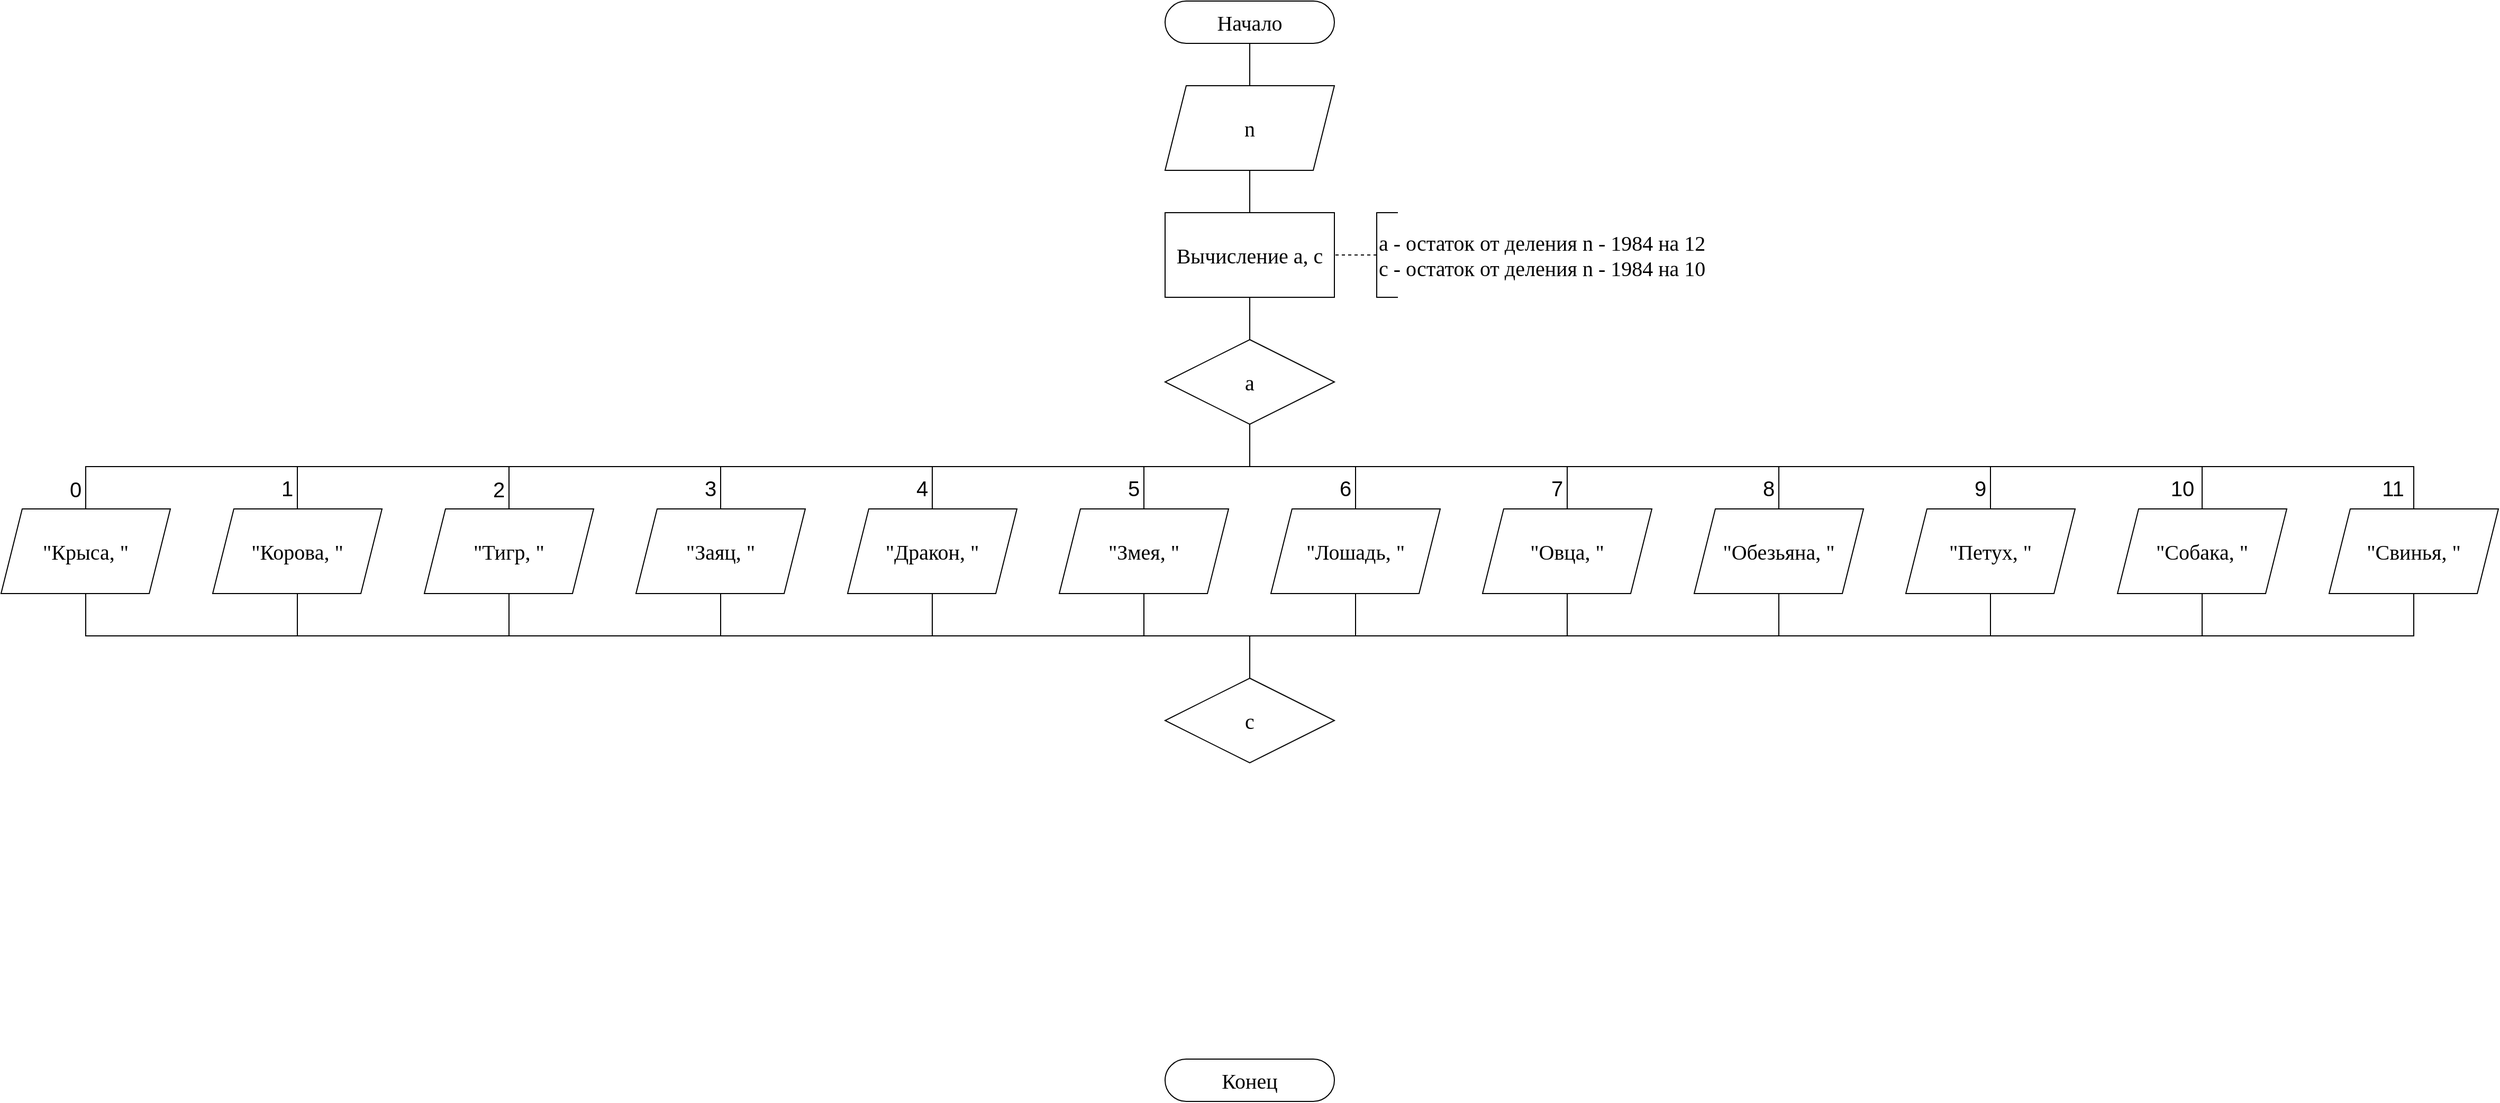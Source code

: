 <mxfile version="15.2.7" type="device"><diagram id="p_sSJPPd7CBM5PTrBs72" name="Страница 1"><mxGraphModel dx="3671" dy="1644" grid="1" gridSize="10" guides="1" tooltips="1" connect="1" arrows="1" fold="1" page="1" pageScale="1" pageWidth="827" pageHeight="1169" math="1" shadow="0"><root><mxCell id="0"/><mxCell id="1" parent="0"/><mxCell id="N-GZp5l3dZXzcz5o_aDv-4" value="" style="edgeStyle=orthogonalEdgeStyle;rounded=0;orthogonalLoop=1;jettySize=auto;html=1;endArrow=none;endFill=0;fontFamily=Times New Roman;fontSize=20;" parent="1" source="N-GZp5l3dZXzcz5o_aDv-1" target="N-GZp5l3dZXzcz5o_aDv-2" edge="1"><mxGeometry relative="1" as="geometry"/></mxCell><mxCell id="N-GZp5l3dZXzcz5o_aDv-1" value="Начало" style="rounded=1;whiteSpace=wrap;html=1;arcSize=50;fontFamily=Times New Roman;fontSize=20;" parent="1" vertex="1"><mxGeometry x="280" y="80" width="160" height="40" as="geometry"/></mxCell><mxCell id="Sp5nAANRLCifuOTijUDB-2" value="" style="edgeStyle=orthogonalEdgeStyle;rounded=0;orthogonalLoop=1;jettySize=auto;html=1;endArrow=none;endFill=0;fontFamily=Times New Roman;fontSize=20;" parent="1" source="N-GZp5l3dZXzcz5o_aDv-2" target="Sp5nAANRLCifuOTijUDB-1" edge="1"><mxGeometry relative="1" as="geometry"/></mxCell><mxCell id="N-GZp5l3dZXzcz5o_aDv-2" value="n" style="shape=parallelogram;perimeter=parallelogramPerimeter;whiteSpace=wrap;html=1;fixedSize=1;fontFamily=Times New Roman;fontSize=20;" parent="1" vertex="1"><mxGeometry x="280" y="160" width="160" height="80" as="geometry"/></mxCell><mxCell id="weTjGSQ2ajKaBHKCV5kZ-13" value="" style="edgeStyle=orthogonalEdgeStyle;rounded=0;orthogonalLoop=1;jettySize=auto;html=1;endArrow=none;endFill=0;" edge="1" parent="1" source="N-GZp5l3dZXzcz5o_aDv-3" target="weTjGSQ2ajKaBHKCV5kZ-3"><mxGeometry relative="1" as="geometry"/></mxCell><mxCell id="weTjGSQ2ajKaBHKCV5kZ-35" value="6" style="edgeLabel;html=1;align=center;verticalAlign=middle;resizable=0;points=[];fontSize=20;" vertex="1" connectable="0" parent="weTjGSQ2ajKaBHKCV5kZ-13"><mxGeometry x="0.861" relative="1" as="geometry"><mxPoint x="-10" y="-8" as="offset"/></mxGeometry></mxCell><mxCell id="weTjGSQ2ajKaBHKCV5kZ-15" style="edgeStyle=orthogonalEdgeStyle;rounded=0;orthogonalLoop=1;jettySize=auto;html=1;endArrow=none;endFill=0;" edge="1" parent="1" source="N-GZp5l3dZXzcz5o_aDv-3" target="weTjGSQ2ajKaBHKCV5kZ-2"><mxGeometry relative="1" as="geometry"/></mxCell><mxCell id="weTjGSQ2ajKaBHKCV5kZ-34" value="5" style="edgeLabel;html=1;align=center;verticalAlign=middle;resizable=0;points=[];fontSize=20;" vertex="1" connectable="0" parent="weTjGSQ2ajKaBHKCV5kZ-15"><mxGeometry x="0.899" relative="1" as="geometry"><mxPoint x="-10" y="-11" as="offset"/></mxGeometry></mxCell><mxCell id="weTjGSQ2ajKaBHKCV5kZ-16" style="edgeStyle=orthogonalEdgeStyle;rounded=0;orthogonalLoop=1;jettySize=auto;html=1;endArrow=none;endFill=0;entryX=0.5;entryY=0;entryDx=0;entryDy=0;exitX=0.5;exitY=1;exitDx=0;exitDy=0;" edge="1" parent="1" source="N-GZp5l3dZXzcz5o_aDv-3" target="weTjGSQ2ajKaBHKCV5kZ-1"><mxGeometry relative="1" as="geometry"/></mxCell><mxCell id="weTjGSQ2ajKaBHKCV5kZ-33" value="4" style="edgeLabel;html=1;align=center;verticalAlign=middle;resizable=0;points=[];fontSize=20;" vertex="1" connectable="0" parent="weTjGSQ2ajKaBHKCV5kZ-16"><mxGeometry x="0.952" relative="1" as="geometry"><mxPoint x="-10" y="-11" as="offset"/></mxGeometry></mxCell><mxCell id="weTjGSQ2ajKaBHKCV5kZ-17" style="edgeStyle=orthogonalEdgeStyle;rounded=0;orthogonalLoop=1;jettySize=auto;html=1;exitX=0.5;exitY=1;exitDx=0;exitDy=0;entryX=0.5;entryY=0;entryDx=0;entryDy=0;endArrow=none;endFill=0;" edge="1" parent="1" source="N-GZp5l3dZXzcz5o_aDv-3" target="weTjGSQ2ajKaBHKCV5kZ-7"><mxGeometry relative="1" as="geometry"/></mxCell><mxCell id="weTjGSQ2ajKaBHKCV5kZ-31" value="3" style="edgeLabel;html=1;align=center;verticalAlign=middle;resizable=0;points=[];fontSize=20;" vertex="1" connectable="0" parent="weTjGSQ2ajKaBHKCV5kZ-17"><mxGeometry x="0.904" relative="1" as="geometry"><mxPoint x="-10" y="8" as="offset"/></mxGeometry></mxCell><mxCell id="weTjGSQ2ajKaBHKCV5kZ-18" style="edgeStyle=orthogonalEdgeStyle;rounded=0;orthogonalLoop=1;jettySize=auto;html=1;entryX=0.5;entryY=0;entryDx=0;entryDy=0;endArrow=none;endFill=0;exitX=0.5;exitY=1;exitDx=0;exitDy=0;" edge="1" parent="1" source="N-GZp5l3dZXzcz5o_aDv-3" target="weTjGSQ2ajKaBHKCV5kZ-8"><mxGeometry relative="1" as="geometry"/></mxCell><mxCell id="weTjGSQ2ajKaBHKCV5kZ-30" value="2" style="edgeLabel;html=1;align=center;verticalAlign=middle;resizable=0;points=[];fontSize=20;" vertex="1" connectable="0" parent="weTjGSQ2ajKaBHKCV5kZ-18"><mxGeometry x="0.97" y="-2" relative="1" as="geometry"><mxPoint x="-8" y="-8" as="offset"/></mxGeometry></mxCell><mxCell id="weTjGSQ2ajKaBHKCV5kZ-19" style="edgeStyle=orthogonalEdgeStyle;rounded=0;orthogonalLoop=1;jettySize=auto;html=1;entryX=0.5;entryY=0;entryDx=0;entryDy=0;endArrow=none;endFill=0;exitX=0.5;exitY=1;exitDx=0;exitDy=0;" edge="1" parent="1" source="N-GZp5l3dZXzcz5o_aDv-3" target="weTjGSQ2ajKaBHKCV5kZ-10"><mxGeometry relative="1" as="geometry"/></mxCell><mxCell id="weTjGSQ2ajKaBHKCV5kZ-29" value="1" style="edgeLabel;html=1;align=center;verticalAlign=middle;resizable=0;points=[];fontSize=20;" vertex="1" connectable="0" parent="weTjGSQ2ajKaBHKCV5kZ-19"><mxGeometry x="0.975" relative="1" as="geometry"><mxPoint x="-10" y="-8" as="offset"/></mxGeometry></mxCell><mxCell id="weTjGSQ2ajKaBHKCV5kZ-21" style="edgeStyle=orthogonalEdgeStyle;rounded=0;orthogonalLoop=1;jettySize=auto;html=1;entryX=0.5;entryY=0;entryDx=0;entryDy=0;endArrow=none;endFill=0;exitX=0.5;exitY=1;exitDx=0;exitDy=0;" edge="1" parent="1" source="N-GZp5l3dZXzcz5o_aDv-3" target="weTjGSQ2ajKaBHKCV5kZ-12"><mxGeometry relative="1" as="geometry"/></mxCell><mxCell id="weTjGSQ2ajKaBHKCV5kZ-27" value="0" style="edgeLabel;html=1;align=center;verticalAlign=middle;resizable=0;points=[];fontSize=20;" vertex="1" connectable="0" parent="weTjGSQ2ajKaBHKCV5kZ-21"><mxGeometry x="0.953" y="-1" relative="1" as="geometry"><mxPoint x="-9" y="8" as="offset"/></mxGeometry></mxCell><mxCell id="weTjGSQ2ajKaBHKCV5kZ-22" style="edgeStyle=orthogonalEdgeStyle;rounded=0;orthogonalLoop=1;jettySize=auto;html=1;entryX=0.5;entryY=0;entryDx=0;entryDy=0;endArrow=none;endFill=0;exitX=0.5;exitY=1;exitDx=0;exitDy=0;" edge="1" parent="1" source="N-GZp5l3dZXzcz5o_aDv-3" target="weTjGSQ2ajKaBHKCV5kZ-4"><mxGeometry relative="1" as="geometry"/></mxCell><mxCell id="weTjGSQ2ajKaBHKCV5kZ-36" value="7" style="edgeLabel;html=1;align=center;verticalAlign=middle;resizable=0;points=[];fontSize=20;" vertex="1" connectable="0" parent="weTjGSQ2ajKaBHKCV5kZ-22"><mxGeometry x="0.945" y="1" relative="1" as="geometry"><mxPoint x="-11" y="-10" as="offset"/></mxGeometry></mxCell><mxCell id="weTjGSQ2ajKaBHKCV5kZ-23" style="edgeStyle=orthogonalEdgeStyle;rounded=0;orthogonalLoop=1;jettySize=auto;html=1;entryX=0.5;entryY=0;entryDx=0;entryDy=0;endArrow=none;endFill=0;exitX=0.5;exitY=1;exitDx=0;exitDy=0;" edge="1" parent="1" source="N-GZp5l3dZXzcz5o_aDv-3" target="weTjGSQ2ajKaBHKCV5kZ-5"><mxGeometry relative="1" as="geometry"/></mxCell><mxCell id="weTjGSQ2ajKaBHKCV5kZ-37" value="8" style="edgeLabel;html=1;align=center;verticalAlign=middle;resizable=0;points=[];fontSize=20;" vertex="1" connectable="0" parent="weTjGSQ2ajKaBHKCV5kZ-23"><mxGeometry x="0.969" y="2" relative="1" as="geometry"><mxPoint x="-12" y="-11" as="offset"/></mxGeometry></mxCell><mxCell id="weTjGSQ2ajKaBHKCV5kZ-24" style="edgeStyle=orthogonalEdgeStyle;rounded=0;orthogonalLoop=1;jettySize=auto;html=1;entryX=0.5;entryY=0;entryDx=0;entryDy=0;endArrow=none;endFill=0;exitX=0.5;exitY=1;exitDx=0;exitDy=0;" edge="1" parent="1" source="N-GZp5l3dZXzcz5o_aDv-3" target="weTjGSQ2ajKaBHKCV5kZ-6"><mxGeometry relative="1" as="geometry"/></mxCell><mxCell id="weTjGSQ2ajKaBHKCV5kZ-38" value="9" style="edgeLabel;html=1;align=center;verticalAlign=middle;resizable=0;points=[];fontSize=20;" vertex="1" connectable="0" parent="weTjGSQ2ajKaBHKCV5kZ-24"><mxGeometry x="0.971" relative="1" as="geometry"><mxPoint x="-10" y="-9" as="offset"/></mxGeometry></mxCell><mxCell id="weTjGSQ2ajKaBHKCV5kZ-25" style="edgeStyle=orthogonalEdgeStyle;rounded=0;orthogonalLoop=1;jettySize=auto;html=1;entryX=0.5;entryY=0;entryDx=0;entryDy=0;endArrow=none;endFill=0;exitX=0.5;exitY=1;exitDx=0;exitDy=0;" edge="1" parent="1" source="N-GZp5l3dZXzcz5o_aDv-3" target="weTjGSQ2ajKaBHKCV5kZ-9"><mxGeometry relative="1" as="geometry"/></mxCell><mxCell id="weTjGSQ2ajKaBHKCV5kZ-39" value="10" style="edgeLabel;html=1;align=center;verticalAlign=middle;resizable=0;points=[];fontSize=20;" vertex="1" connectable="0" parent="weTjGSQ2ajKaBHKCV5kZ-25"><mxGeometry x="0.976" y="-1" relative="1" as="geometry"><mxPoint x="-18" y="-8" as="offset"/></mxGeometry></mxCell><mxCell id="weTjGSQ2ajKaBHKCV5kZ-26" style="edgeStyle=orthogonalEdgeStyle;rounded=0;orthogonalLoop=1;jettySize=auto;html=1;entryX=0.5;entryY=0;entryDx=0;entryDy=0;endArrow=none;endFill=0;exitX=0.5;exitY=1;exitDx=0;exitDy=0;" edge="1" parent="1" source="N-GZp5l3dZXzcz5o_aDv-3" target="weTjGSQ2ajKaBHKCV5kZ-11"><mxGeometry relative="1" as="geometry"/></mxCell><mxCell id="weTjGSQ2ajKaBHKCV5kZ-40" value="11" style="edgeLabel;html=1;align=center;verticalAlign=middle;resizable=0;points=[];fontSize=20;" vertex="1" connectable="0" parent="weTjGSQ2ajKaBHKCV5kZ-26"><mxGeometry x="0.981" y="2" relative="1" as="geometry"><mxPoint x="-22" y="-9" as="offset"/></mxGeometry></mxCell><mxCell id="N-GZp5l3dZXzcz5o_aDv-3" value="a" style="rhombus;whiteSpace=wrap;html=1;fontFamily=Times New Roman;fontSize=20;" parent="1" vertex="1"><mxGeometry x="280" y="400" width="160" height="80" as="geometry"/></mxCell><mxCell id="N-GZp5l3dZXzcz5o_aDv-18" value="Конец" style="rounded=1;whiteSpace=wrap;html=1;arcSize=50;fontFamily=Times New Roman;fontSize=20;" parent="1" vertex="1"><mxGeometry x="280" y="1080" width="160" height="40" as="geometry"/></mxCell><mxCell id="Sp5nAANRLCifuOTijUDB-3" value="" style="edgeStyle=orthogonalEdgeStyle;rounded=0;orthogonalLoop=1;jettySize=auto;html=1;endArrow=none;endFill=0;fontFamily=Times New Roman;fontSize=20;" parent="1" source="Sp5nAANRLCifuOTijUDB-1" target="N-GZp5l3dZXzcz5o_aDv-3" edge="1"><mxGeometry relative="1" as="geometry"/></mxCell><mxCell id="Sp5nAANRLCifuOTijUDB-1" value="Вычисление a, c" style="rounded=0;whiteSpace=wrap;html=1;fontSize=20;fontFamily=Times New Roman;" parent="1" vertex="1"><mxGeometry x="280" y="280" width="160" height="80" as="geometry"/></mxCell><mxCell id="Sp5nAANRLCifuOTijUDB-5" value="" style="edgeStyle=orthogonalEdgeStyle;rounded=0;orthogonalLoop=1;jettySize=auto;html=1;fontSize=20;endArrow=none;endFill=0;dashed=1;fontFamily=Times New Roman;" parent="1" source="Sp5nAANRLCifuOTijUDB-4" target="Sp5nAANRLCifuOTijUDB-1" edge="1"><mxGeometry relative="1" as="geometry"/></mxCell><mxCell id="Sp5nAANRLCifuOTijUDB-4" value="&lt;div style=&quot;text-align: center&quot;&gt;&lt;font style=&quot;font-size: 20px&quot;&gt;a - остаток от деления n - 1984 на 12&lt;/font&gt;&lt;/div&gt;&lt;div style=&quot;text-align: center&quot;&gt;&lt;div&gt;&lt;font style=&quot;font-size: 20px&quot;&gt;с - остаток от деления n - 1984 на 10&lt;/font&gt;&lt;/div&gt;&lt;/div&gt;" style="strokeWidth=1;html=1;shape=mxgraph.flowchart.annotation_1;align=left;pointerEvents=1;fontSize=20;spacing=2;fontFamily=Times New Roman;" parent="1" vertex="1"><mxGeometry x="480" y="280" width="20" height="80" as="geometry"/></mxCell><mxCell id="weTjGSQ2ajKaBHKCV5kZ-46" style="edgeStyle=orthogonalEdgeStyle;rounded=0;orthogonalLoop=1;jettySize=auto;html=1;entryX=0.5;entryY=0;entryDx=0;entryDy=0;fontSize=20;endArrow=none;endFill=0;exitX=0.5;exitY=1;exitDx=0;exitDy=0;" edge="1" parent="1" source="weTjGSQ2ajKaBHKCV5kZ-1" target="weTjGSQ2ajKaBHKCV5kZ-41"><mxGeometry relative="1" as="geometry"/></mxCell><mxCell id="weTjGSQ2ajKaBHKCV5kZ-1" value="&quot;Дракон, &quot;" style="shape=parallelogram;perimeter=parallelogramPerimeter;whiteSpace=wrap;html=1;fixedSize=1;fontFamily=Times New Roman;fontSize=20;" vertex="1" parent="1"><mxGeometry x="-20" y="560" width="160" height="80" as="geometry"/></mxCell><mxCell id="weTjGSQ2ajKaBHKCV5kZ-47" style="edgeStyle=orthogonalEdgeStyle;rounded=0;orthogonalLoop=1;jettySize=auto;html=1;fontSize=20;endArrow=none;endFill=0;exitX=0.5;exitY=1;exitDx=0;exitDy=0;" edge="1" parent="1" source="weTjGSQ2ajKaBHKCV5kZ-2"><mxGeometry relative="1" as="geometry"><mxPoint x="360" y="700" as="targetPoint"/><Array as="points"><mxPoint x="260" y="680"/><mxPoint x="360" y="680"/></Array></mxGeometry></mxCell><mxCell id="weTjGSQ2ajKaBHKCV5kZ-2" value="&quot;Змея, &quot;" style="shape=parallelogram;perimeter=parallelogramPerimeter;whiteSpace=wrap;html=1;fixedSize=1;fontFamily=Times New Roman;fontSize=20;" vertex="1" parent="1"><mxGeometry x="180" y="560" width="160" height="80" as="geometry"/></mxCell><mxCell id="weTjGSQ2ajKaBHKCV5kZ-48" style="edgeStyle=orthogonalEdgeStyle;rounded=0;orthogonalLoop=1;jettySize=auto;html=1;entryX=0.5;entryY=0;entryDx=0;entryDy=0;fontSize=20;endArrow=none;endFill=0;" edge="1" parent="1" source="weTjGSQ2ajKaBHKCV5kZ-3" target="weTjGSQ2ajKaBHKCV5kZ-41"><mxGeometry relative="1" as="geometry"/></mxCell><mxCell id="weTjGSQ2ajKaBHKCV5kZ-3" value="&quot;Лошадь, &quot;" style="shape=parallelogram;perimeter=parallelogramPerimeter;whiteSpace=wrap;html=1;fixedSize=1;fontFamily=Times New Roman;fontSize=20;" vertex="1" parent="1"><mxGeometry x="380" y="560" width="160" height="80" as="geometry"/></mxCell><mxCell id="weTjGSQ2ajKaBHKCV5kZ-49" style="edgeStyle=orthogonalEdgeStyle;rounded=0;orthogonalLoop=1;jettySize=auto;html=1;entryX=0.5;entryY=0;entryDx=0;entryDy=0;fontSize=20;endArrow=none;endFill=0;exitX=0.5;exitY=1;exitDx=0;exitDy=0;" edge="1" parent="1" source="weTjGSQ2ajKaBHKCV5kZ-4" target="weTjGSQ2ajKaBHKCV5kZ-41"><mxGeometry relative="1" as="geometry"/></mxCell><mxCell id="weTjGSQ2ajKaBHKCV5kZ-4" value="&quot;Овца, &quot;" style="shape=parallelogram;perimeter=parallelogramPerimeter;whiteSpace=wrap;html=1;fixedSize=1;fontFamily=Times New Roman;fontSize=20;" vertex="1" parent="1"><mxGeometry x="580" y="560" width="160" height="80" as="geometry"/></mxCell><mxCell id="weTjGSQ2ajKaBHKCV5kZ-50" style="edgeStyle=orthogonalEdgeStyle;rounded=0;orthogonalLoop=1;jettySize=auto;html=1;entryX=0.5;entryY=0;entryDx=0;entryDy=0;fontSize=20;endArrow=none;endFill=0;exitX=0.5;exitY=1;exitDx=0;exitDy=0;exitPerimeter=0;" edge="1" parent="1" source="weTjGSQ2ajKaBHKCV5kZ-5" target="weTjGSQ2ajKaBHKCV5kZ-41"><mxGeometry relative="1" as="geometry"/></mxCell><mxCell id="weTjGSQ2ajKaBHKCV5kZ-5" value="&quot;Обезьяна, &quot;" style="shape=parallelogram;perimeter=parallelogramPerimeter;whiteSpace=wrap;html=1;fixedSize=1;fontFamily=Times New Roman;fontSize=20;" vertex="1" parent="1"><mxGeometry x="780" y="560" width="160" height="80" as="geometry"/></mxCell><mxCell id="weTjGSQ2ajKaBHKCV5kZ-51" style="edgeStyle=orthogonalEdgeStyle;rounded=0;orthogonalLoop=1;jettySize=auto;html=1;fontSize=20;endArrow=none;endFill=0;exitX=0.5;exitY=1;exitDx=0;exitDy=0;" edge="1" parent="1" source="weTjGSQ2ajKaBHKCV5kZ-6" target="weTjGSQ2ajKaBHKCV5kZ-41"><mxGeometry relative="1" as="geometry"/></mxCell><mxCell id="weTjGSQ2ajKaBHKCV5kZ-6" value="&quot;Петух, &quot;" style="shape=parallelogram;perimeter=parallelogramPerimeter;whiteSpace=wrap;html=1;fixedSize=1;fontFamily=Times New Roman;fontSize=20;" vertex="1" parent="1"><mxGeometry x="980" y="560" width="160" height="80" as="geometry"/></mxCell><mxCell id="weTjGSQ2ajKaBHKCV5kZ-45" style="edgeStyle=orthogonalEdgeStyle;rounded=0;orthogonalLoop=1;jettySize=auto;html=1;entryX=0.5;entryY=0;entryDx=0;entryDy=0;fontSize=20;endArrow=none;endFill=0;exitX=0.5;exitY=1;exitDx=0;exitDy=0;" edge="1" parent="1" source="weTjGSQ2ajKaBHKCV5kZ-7" target="weTjGSQ2ajKaBHKCV5kZ-41"><mxGeometry relative="1" as="geometry"/></mxCell><mxCell id="weTjGSQ2ajKaBHKCV5kZ-7" value="&quot;Заяц, &quot;" style="shape=parallelogram;perimeter=parallelogramPerimeter;whiteSpace=wrap;html=1;fixedSize=1;fontFamily=Times New Roman;fontSize=20;" vertex="1" parent="1"><mxGeometry x="-220" y="560" width="160" height="80" as="geometry"/></mxCell><mxCell id="weTjGSQ2ajKaBHKCV5kZ-44" style="edgeStyle=orthogonalEdgeStyle;rounded=0;orthogonalLoop=1;jettySize=auto;html=1;entryX=0.5;entryY=0;entryDx=0;entryDy=0;fontSize=20;endArrow=none;endFill=0;exitX=0.5;exitY=1;exitDx=0;exitDy=0;" edge="1" parent="1" source="weTjGSQ2ajKaBHKCV5kZ-8" target="weTjGSQ2ajKaBHKCV5kZ-41"><mxGeometry relative="1" as="geometry"/></mxCell><mxCell id="weTjGSQ2ajKaBHKCV5kZ-8" value="&quot;Тигр, &quot;" style="shape=parallelogram;perimeter=parallelogramPerimeter;whiteSpace=wrap;html=1;fixedSize=1;fontFamily=Times New Roman;fontSize=20;" vertex="1" parent="1"><mxGeometry x="-420" y="560" width="160" height="80" as="geometry"/></mxCell><mxCell id="weTjGSQ2ajKaBHKCV5kZ-52" style="edgeStyle=orthogonalEdgeStyle;rounded=0;orthogonalLoop=1;jettySize=auto;html=1;entryX=0.5;entryY=0;entryDx=0;entryDy=0;fontSize=20;endArrow=none;endFill=0;exitX=0.5;exitY=1;exitDx=0;exitDy=0;" edge="1" parent="1" source="weTjGSQ2ajKaBHKCV5kZ-9" target="weTjGSQ2ajKaBHKCV5kZ-41"><mxGeometry relative="1" as="geometry"/></mxCell><mxCell id="weTjGSQ2ajKaBHKCV5kZ-9" value="&quot;Собака, &quot;" style="shape=parallelogram;perimeter=parallelogramPerimeter;whiteSpace=wrap;html=1;fixedSize=1;fontFamily=Times New Roman;fontSize=20;" vertex="1" parent="1"><mxGeometry x="1180" y="560" width="160" height="80" as="geometry"/></mxCell><mxCell id="weTjGSQ2ajKaBHKCV5kZ-43" style="edgeStyle=orthogonalEdgeStyle;rounded=0;orthogonalLoop=1;jettySize=auto;html=1;entryX=0.5;entryY=0;entryDx=0;entryDy=0;fontSize=20;endArrow=none;endFill=0;exitX=0.5;exitY=1;exitDx=0;exitDy=0;" edge="1" parent="1" source="weTjGSQ2ajKaBHKCV5kZ-10" target="weTjGSQ2ajKaBHKCV5kZ-41"><mxGeometry relative="1" as="geometry"/></mxCell><mxCell id="weTjGSQ2ajKaBHKCV5kZ-10" value="&quot;Корова, &quot;" style="shape=parallelogram;perimeter=parallelogramPerimeter;whiteSpace=wrap;html=1;fixedSize=1;fontFamily=Times New Roman;fontSize=20;" vertex="1" parent="1"><mxGeometry x="-620" y="560" width="160" height="80" as="geometry"/></mxCell><mxCell id="weTjGSQ2ajKaBHKCV5kZ-53" style="edgeStyle=orthogonalEdgeStyle;rounded=0;orthogonalLoop=1;jettySize=auto;html=1;fontSize=20;endArrow=none;endFill=0;exitX=0.5;exitY=1;exitDx=0;exitDy=0;" edge="1" parent="1" source="weTjGSQ2ajKaBHKCV5kZ-11" target="weTjGSQ2ajKaBHKCV5kZ-41"><mxGeometry relative="1" as="geometry"/></mxCell><mxCell id="weTjGSQ2ajKaBHKCV5kZ-11" value="&quot;Свинья, &quot;" style="shape=parallelogram;perimeter=parallelogramPerimeter;whiteSpace=wrap;html=1;fixedSize=1;fontFamily=Times New Roman;fontSize=20;" vertex="1" parent="1"><mxGeometry x="1380" y="560" width="160" height="80" as="geometry"/></mxCell><mxCell id="weTjGSQ2ajKaBHKCV5kZ-42" style="edgeStyle=orthogonalEdgeStyle;rounded=0;orthogonalLoop=1;jettySize=auto;html=1;entryX=0.5;entryY=0;entryDx=0;entryDy=0;fontSize=20;endArrow=none;endFill=0;exitX=0.5;exitY=1;exitDx=0;exitDy=0;" edge="1" parent="1" source="weTjGSQ2ajKaBHKCV5kZ-12" target="weTjGSQ2ajKaBHKCV5kZ-41"><mxGeometry relative="1" as="geometry"/></mxCell><mxCell id="weTjGSQ2ajKaBHKCV5kZ-12" value="&quot;Крыса, &quot;" style="shape=parallelogram;perimeter=parallelogramPerimeter;whiteSpace=wrap;html=1;fixedSize=1;fontFamily=Times New Roman;fontSize=20;" vertex="1" parent="1"><mxGeometry x="-820" y="560" width="160" height="80" as="geometry"/></mxCell><mxCell id="weTjGSQ2ajKaBHKCV5kZ-41" value="с" style="rhombus;whiteSpace=wrap;html=1;fontFamily=Times New Roman;fontSize=20;" vertex="1" parent="1"><mxGeometry x="280" y="720" width="160" height="80" as="geometry"/></mxCell></root></mxGraphModel></diagram></mxfile>